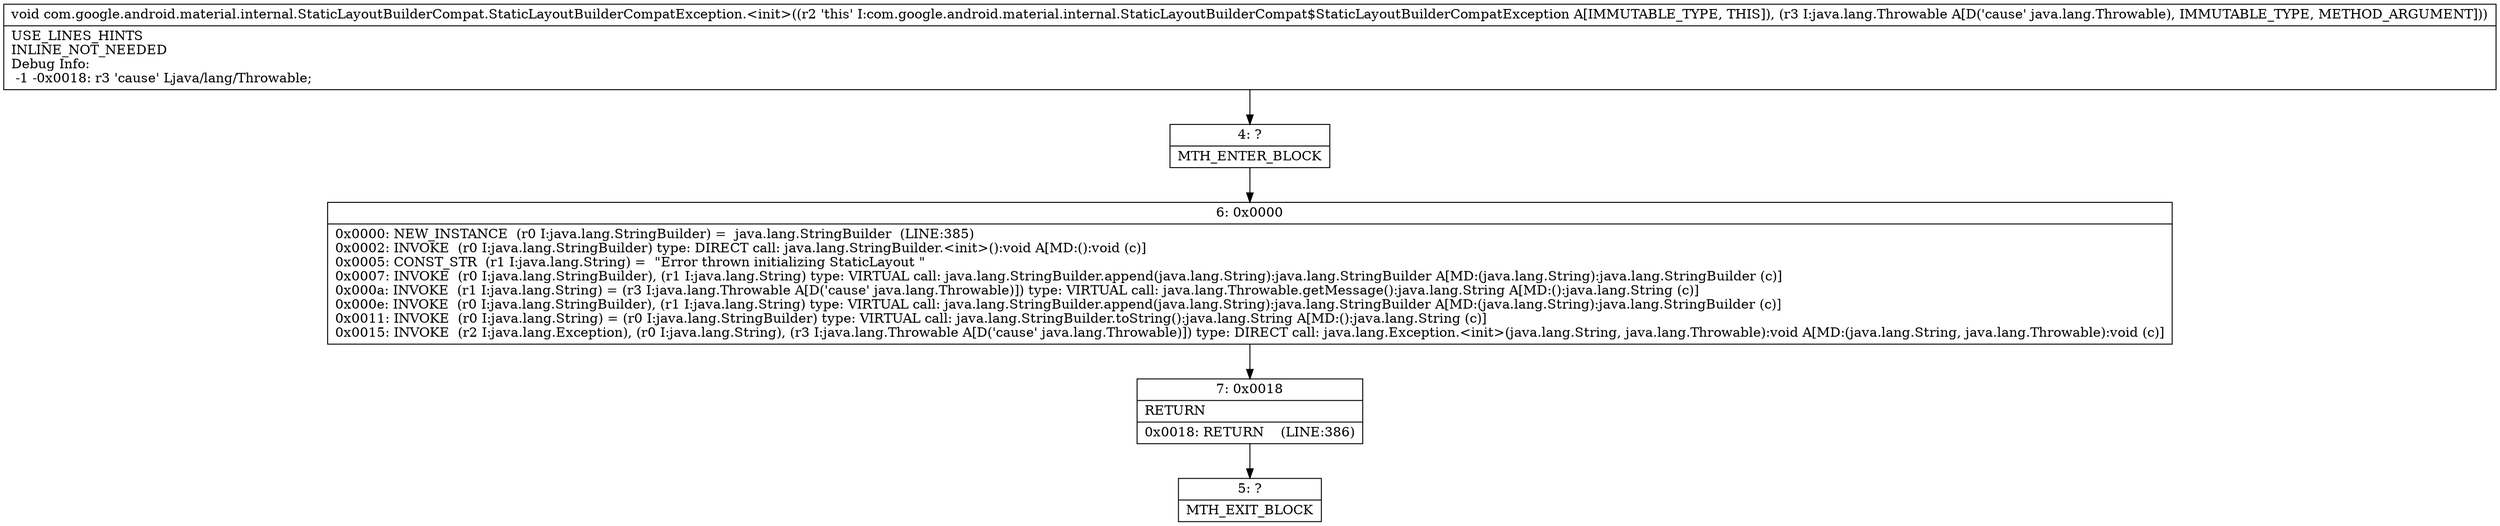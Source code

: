 digraph "CFG forcom.google.android.material.internal.StaticLayoutBuilderCompat.StaticLayoutBuilderCompatException.\<init\>(Ljava\/lang\/Throwable;)V" {
Node_4 [shape=record,label="{4\:\ ?|MTH_ENTER_BLOCK\l}"];
Node_6 [shape=record,label="{6\:\ 0x0000|0x0000: NEW_INSTANCE  (r0 I:java.lang.StringBuilder) =  java.lang.StringBuilder  (LINE:385)\l0x0002: INVOKE  (r0 I:java.lang.StringBuilder) type: DIRECT call: java.lang.StringBuilder.\<init\>():void A[MD:():void (c)]\l0x0005: CONST_STR  (r1 I:java.lang.String) =  \"Error thrown initializing StaticLayout \" \l0x0007: INVOKE  (r0 I:java.lang.StringBuilder), (r1 I:java.lang.String) type: VIRTUAL call: java.lang.StringBuilder.append(java.lang.String):java.lang.StringBuilder A[MD:(java.lang.String):java.lang.StringBuilder (c)]\l0x000a: INVOKE  (r1 I:java.lang.String) = (r3 I:java.lang.Throwable A[D('cause' java.lang.Throwable)]) type: VIRTUAL call: java.lang.Throwable.getMessage():java.lang.String A[MD:():java.lang.String (c)]\l0x000e: INVOKE  (r0 I:java.lang.StringBuilder), (r1 I:java.lang.String) type: VIRTUAL call: java.lang.StringBuilder.append(java.lang.String):java.lang.StringBuilder A[MD:(java.lang.String):java.lang.StringBuilder (c)]\l0x0011: INVOKE  (r0 I:java.lang.String) = (r0 I:java.lang.StringBuilder) type: VIRTUAL call: java.lang.StringBuilder.toString():java.lang.String A[MD:():java.lang.String (c)]\l0x0015: INVOKE  (r2 I:java.lang.Exception), (r0 I:java.lang.String), (r3 I:java.lang.Throwable A[D('cause' java.lang.Throwable)]) type: DIRECT call: java.lang.Exception.\<init\>(java.lang.String, java.lang.Throwable):void A[MD:(java.lang.String, java.lang.Throwable):void (c)]\l}"];
Node_7 [shape=record,label="{7\:\ 0x0018|RETURN\l|0x0018: RETURN    (LINE:386)\l}"];
Node_5 [shape=record,label="{5\:\ ?|MTH_EXIT_BLOCK\l}"];
MethodNode[shape=record,label="{void com.google.android.material.internal.StaticLayoutBuilderCompat.StaticLayoutBuilderCompatException.\<init\>((r2 'this' I:com.google.android.material.internal.StaticLayoutBuilderCompat$StaticLayoutBuilderCompatException A[IMMUTABLE_TYPE, THIS]), (r3 I:java.lang.Throwable A[D('cause' java.lang.Throwable), IMMUTABLE_TYPE, METHOD_ARGUMENT]))  | USE_LINES_HINTS\lINLINE_NOT_NEEDED\lDebug Info:\l  \-1 \-0x0018: r3 'cause' Ljava\/lang\/Throwable;\l}"];
MethodNode -> Node_4;Node_4 -> Node_6;
Node_6 -> Node_7;
Node_7 -> Node_5;
}

